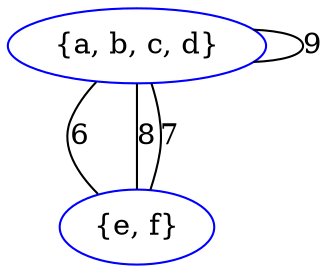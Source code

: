 graph G {
0 [label="{a, b, c, d}", color="blue"]
1 [label="{e, f}", color="blue"]
0 -- 0 [label="9"]
0 -- 1 [label="6"]
0 -- 1 [label="8"]
0 -- 1 [label="7"]
}
